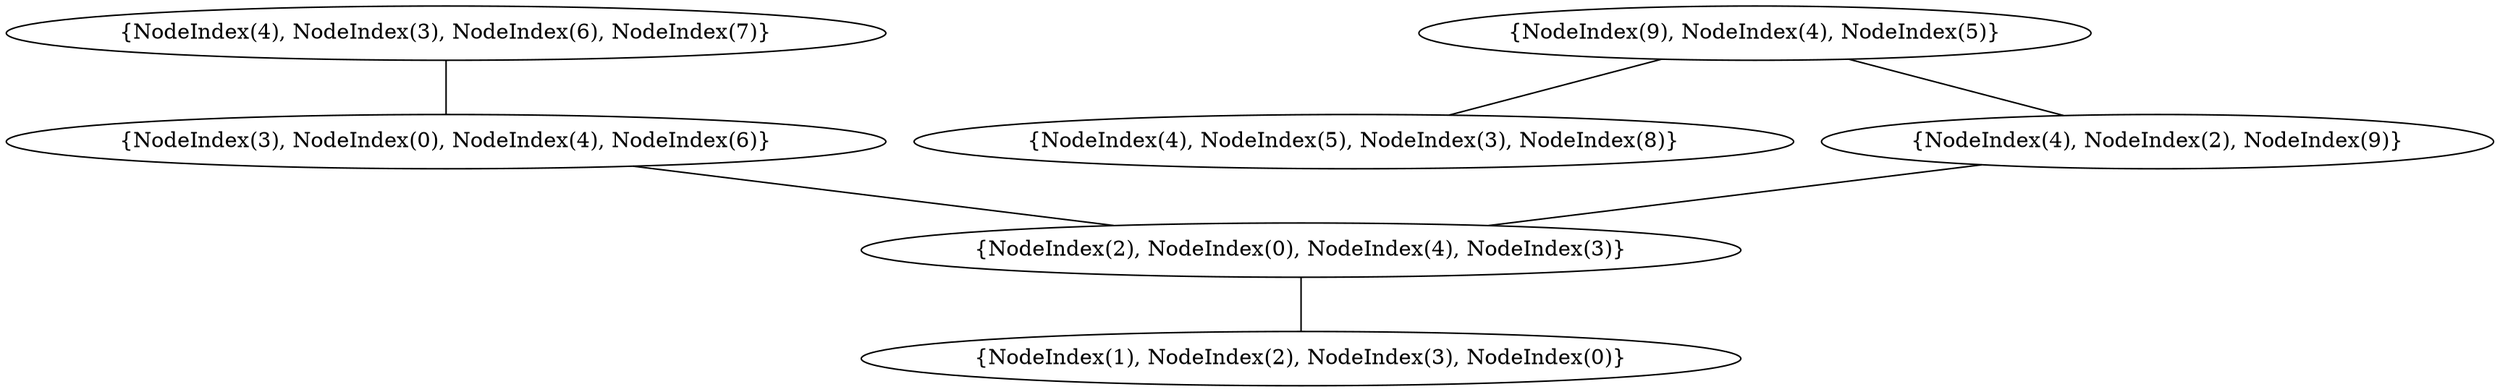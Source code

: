 graph {
    0 [ label = "{NodeIndex(1), NodeIndex(2), NodeIndex(3), NodeIndex(0)}" ]
    1 [ label = "{NodeIndex(2), NodeIndex(0), NodeIndex(4), NodeIndex(3)}" ]
    2 [ label = "{NodeIndex(4), NodeIndex(5), NodeIndex(3), NodeIndex(8)}" ]
    3 [ label = "{NodeIndex(3), NodeIndex(0), NodeIndex(4), NodeIndex(6)}" ]
    4 [ label = "{NodeIndex(4), NodeIndex(3), NodeIndex(6), NodeIndex(7)}" ]
    5 [ label = "{NodeIndex(4), NodeIndex(2), NodeIndex(9)}" ]
    6 [ label = "{NodeIndex(9), NodeIndex(4), NodeIndex(5)}" ]
    1 -- 0 [ ]
    3 -- 1 [ ]
    4 -- 3 [ ]
    6 -- 5 [ ]
    5 -- 1 [ ]
    6 -- 2 [ ]
}
